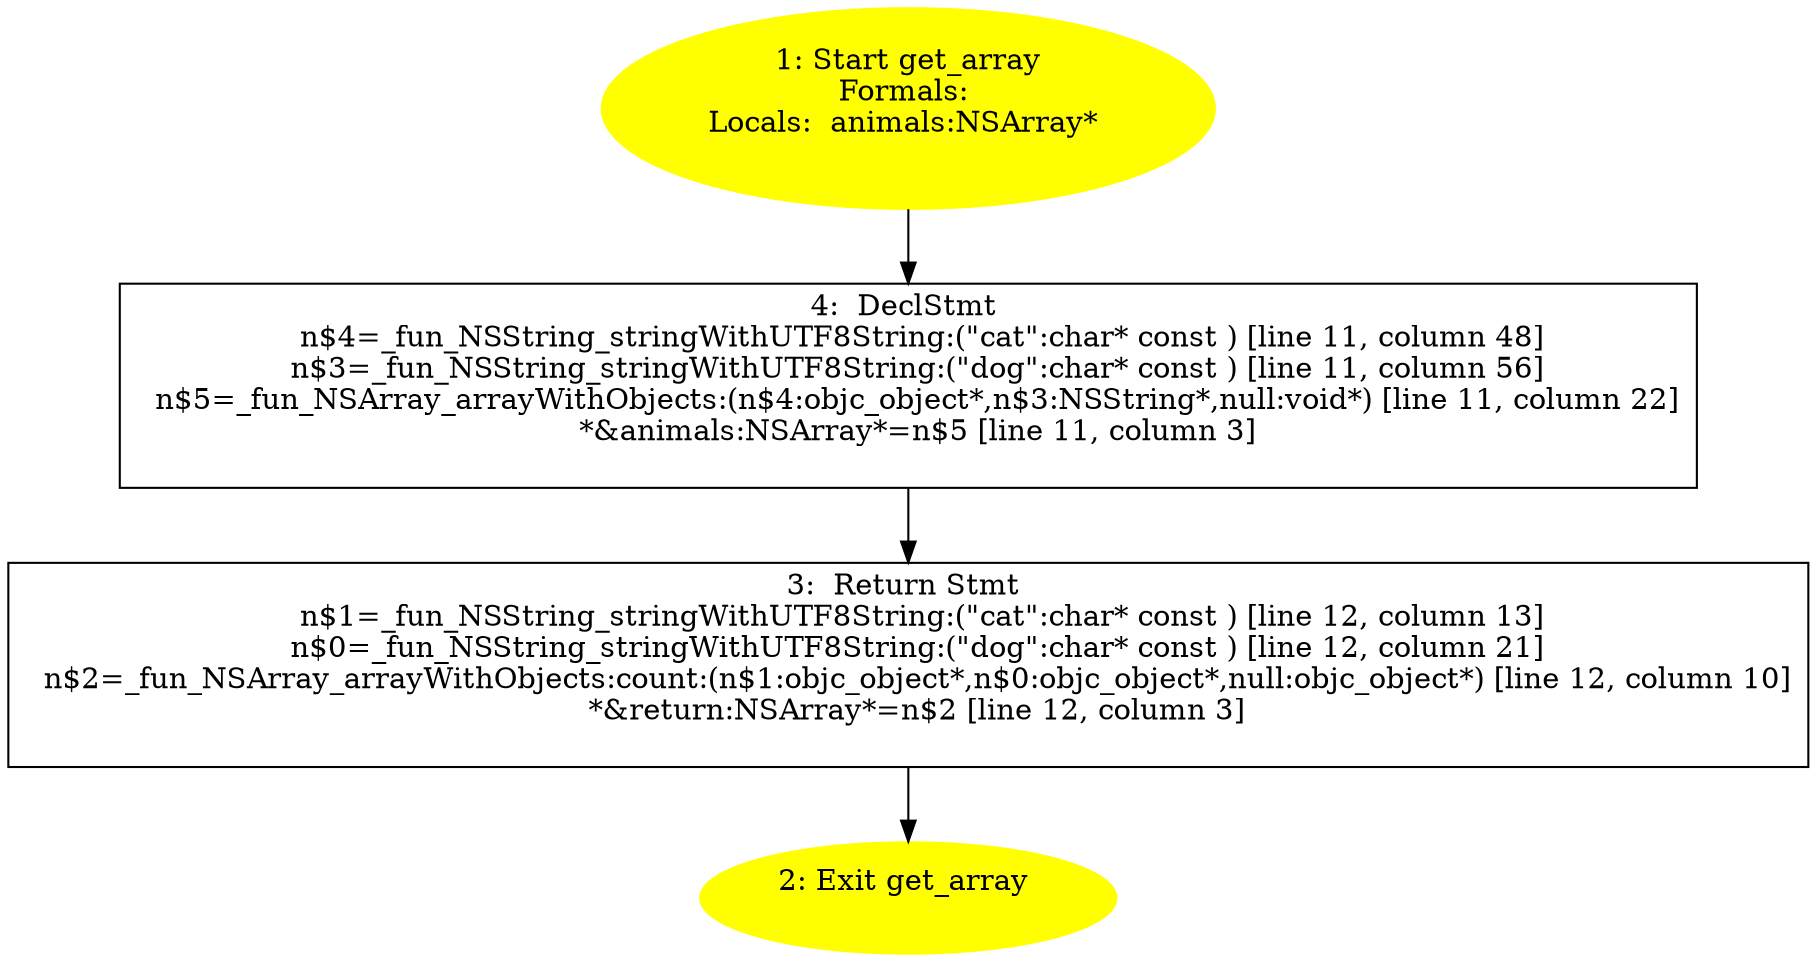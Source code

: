 /* @generated */
digraph cfg {
"get_array.bca6b16c85e5b8ba530f380271b2ec79_1" [label="1: Start get_array\nFormals: \nLocals:  animals:NSArray* \n  " color=yellow style=filled]
	

	 "get_array.bca6b16c85e5b8ba530f380271b2ec79_1" -> "get_array.bca6b16c85e5b8ba530f380271b2ec79_4" ;
"get_array.bca6b16c85e5b8ba530f380271b2ec79_2" [label="2: Exit get_array \n  " color=yellow style=filled]
	

"get_array.bca6b16c85e5b8ba530f380271b2ec79_3" [label="3:  Return Stmt \n   n$1=_fun_NSString_stringWithUTF8String:(\"cat\":char* const ) [line 12, column 13]\n  n$0=_fun_NSString_stringWithUTF8String:(\"dog\":char* const ) [line 12, column 21]\n  n$2=_fun_NSArray_arrayWithObjects:count:(n$1:objc_object*,n$0:objc_object*,null:objc_object*) [line 12, column 10]\n  *&return:NSArray*=n$2 [line 12, column 3]\n " shape="box"]
	

	 "get_array.bca6b16c85e5b8ba530f380271b2ec79_3" -> "get_array.bca6b16c85e5b8ba530f380271b2ec79_2" ;
"get_array.bca6b16c85e5b8ba530f380271b2ec79_4" [label="4:  DeclStmt \n   n$4=_fun_NSString_stringWithUTF8String:(\"cat\":char* const ) [line 11, column 48]\n  n$3=_fun_NSString_stringWithUTF8String:(\"dog\":char* const ) [line 11, column 56]\n  n$5=_fun_NSArray_arrayWithObjects:(n$4:objc_object*,n$3:NSString*,null:void*) [line 11, column 22]\n  *&animals:NSArray*=n$5 [line 11, column 3]\n " shape="box"]
	

	 "get_array.bca6b16c85e5b8ba530f380271b2ec79_4" -> "get_array.bca6b16c85e5b8ba530f380271b2ec79_3" ;
}
